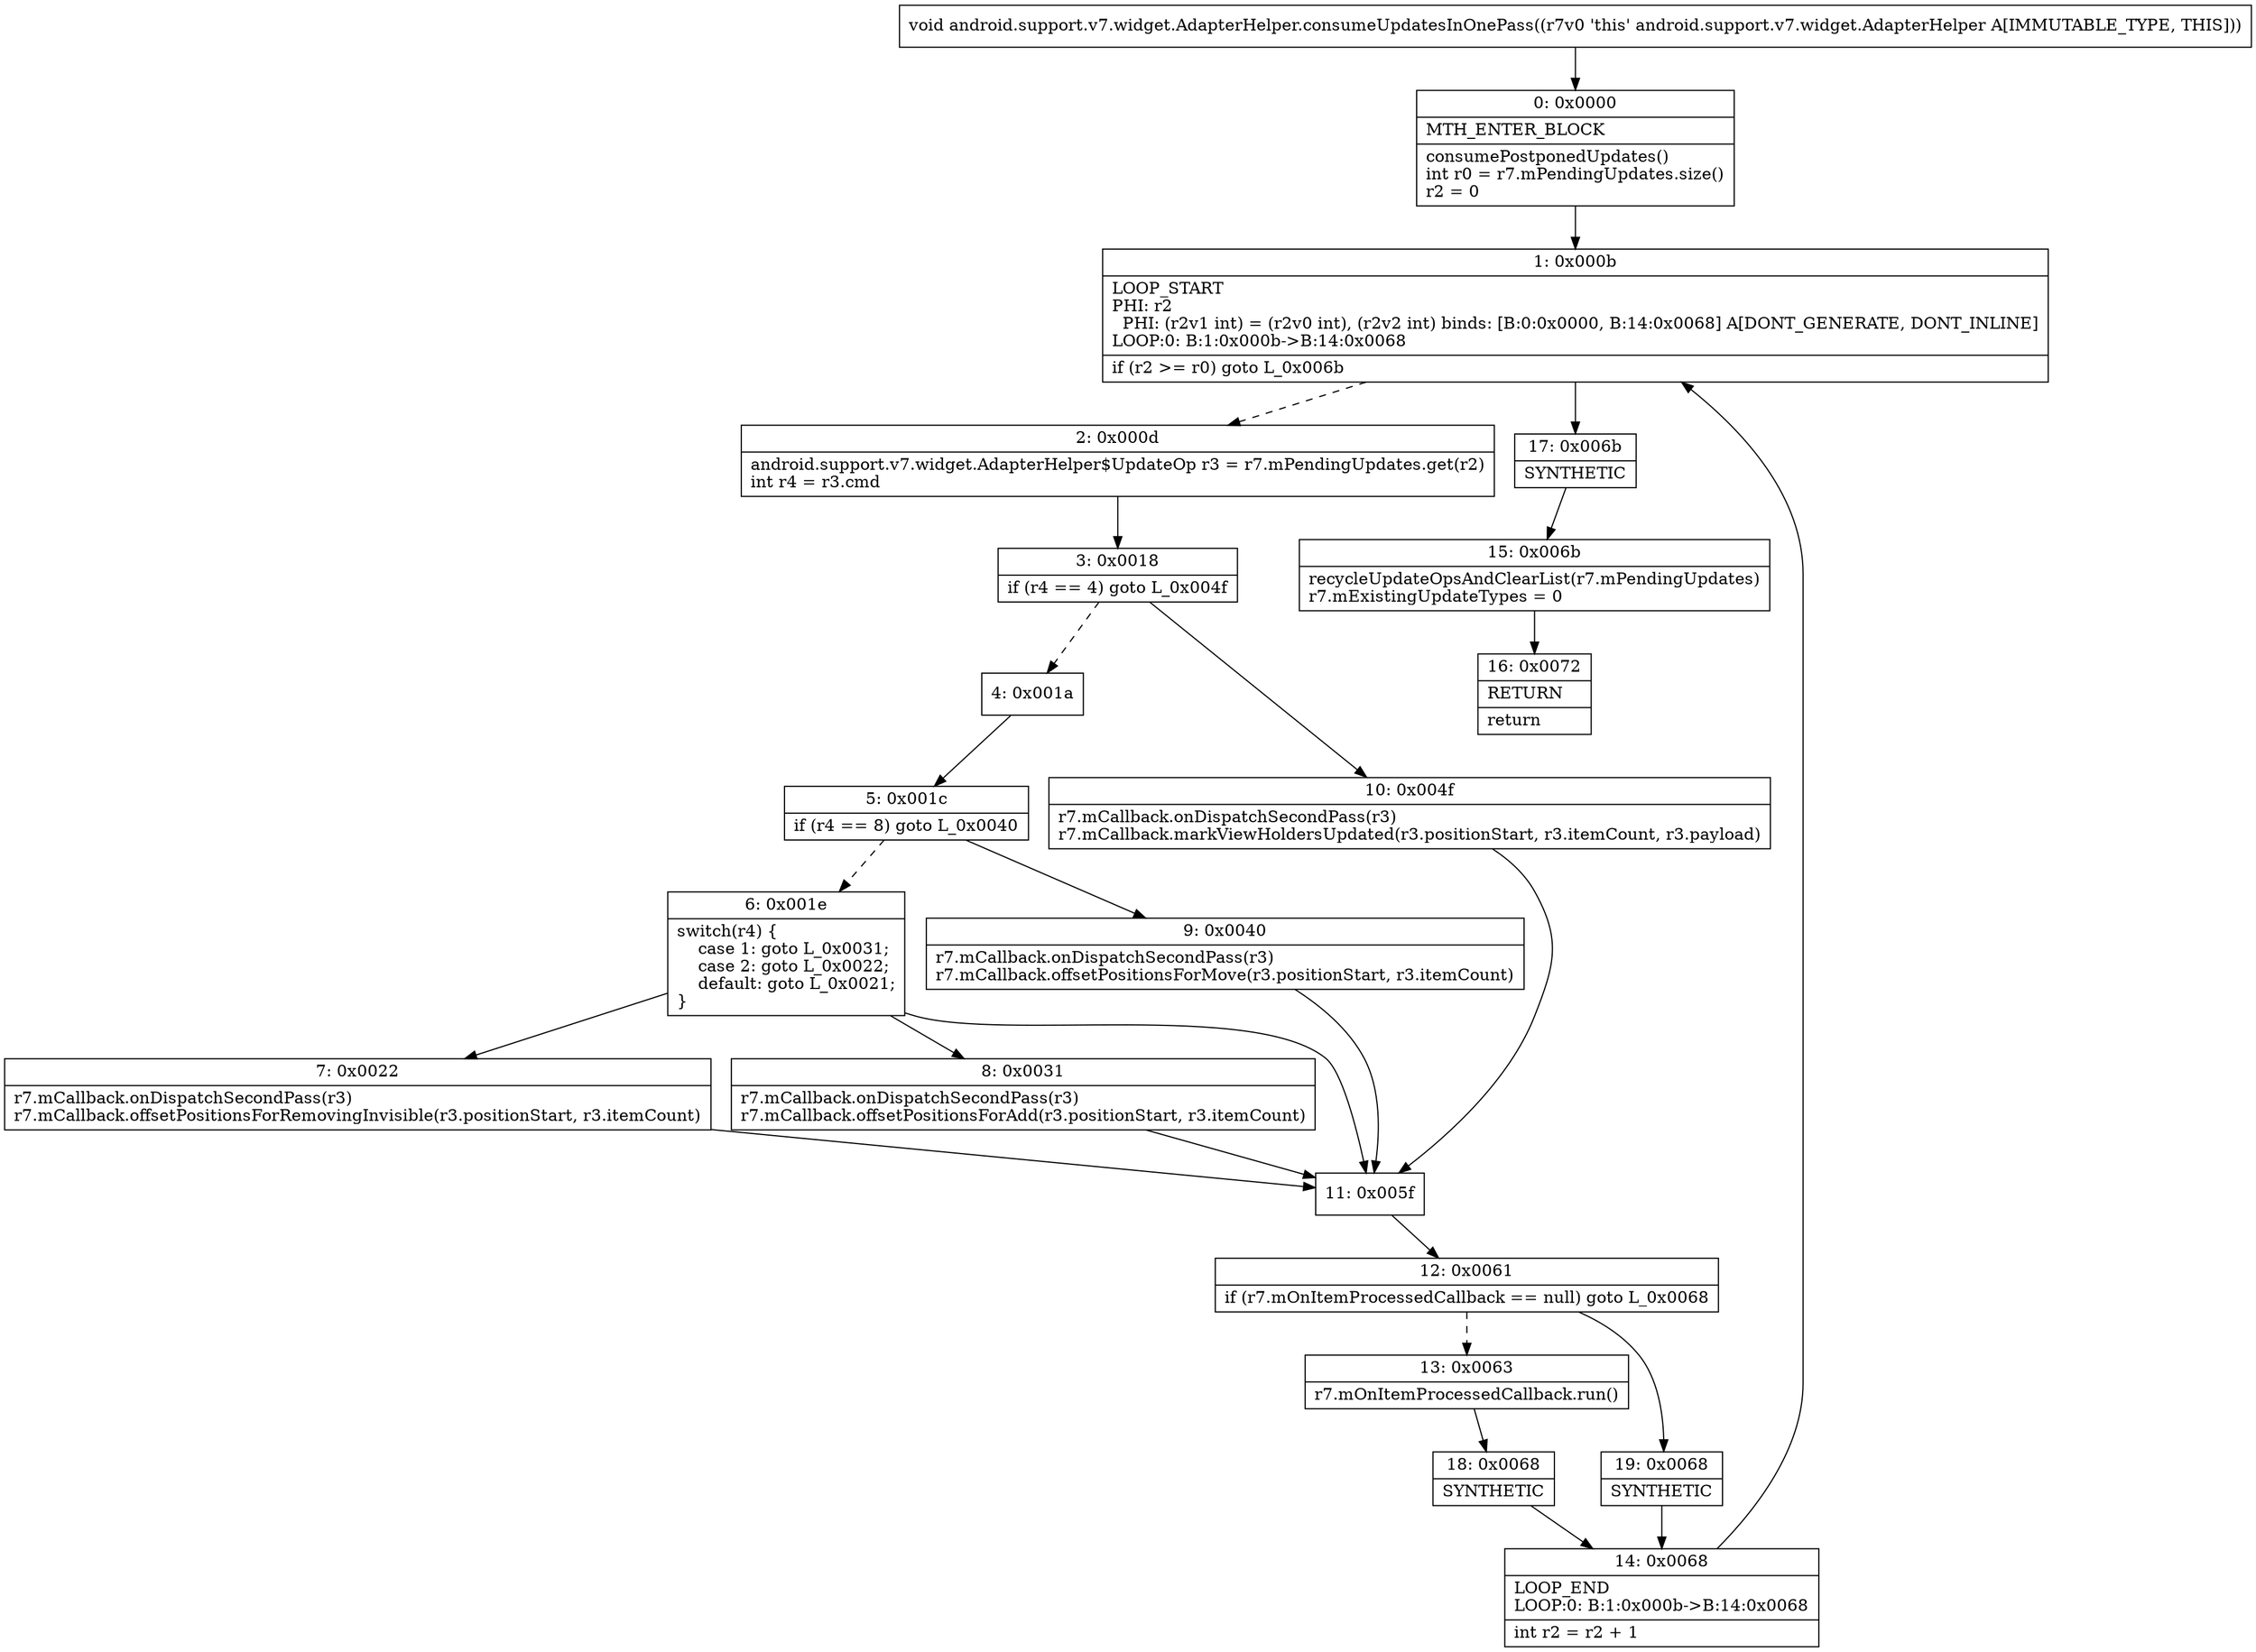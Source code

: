 digraph "CFG forandroid.support.v7.widget.AdapterHelper.consumeUpdatesInOnePass()V" {
Node_0 [shape=record,label="{0\:\ 0x0000|MTH_ENTER_BLOCK\l|consumePostponedUpdates()\lint r0 = r7.mPendingUpdates.size()\lr2 = 0\l}"];
Node_1 [shape=record,label="{1\:\ 0x000b|LOOP_START\lPHI: r2 \l  PHI: (r2v1 int) = (r2v0 int), (r2v2 int) binds: [B:0:0x0000, B:14:0x0068] A[DONT_GENERATE, DONT_INLINE]\lLOOP:0: B:1:0x000b\-\>B:14:0x0068\l|if (r2 \>= r0) goto L_0x006b\l}"];
Node_2 [shape=record,label="{2\:\ 0x000d|android.support.v7.widget.AdapterHelper$UpdateOp r3 = r7.mPendingUpdates.get(r2)\lint r4 = r3.cmd\l}"];
Node_3 [shape=record,label="{3\:\ 0x0018|if (r4 == 4) goto L_0x004f\l}"];
Node_4 [shape=record,label="{4\:\ 0x001a}"];
Node_5 [shape=record,label="{5\:\ 0x001c|if (r4 == 8) goto L_0x0040\l}"];
Node_6 [shape=record,label="{6\:\ 0x001e|switch(r4) \{\l    case 1: goto L_0x0031;\l    case 2: goto L_0x0022;\l    default: goto L_0x0021;\l\}\l}"];
Node_7 [shape=record,label="{7\:\ 0x0022|r7.mCallback.onDispatchSecondPass(r3)\lr7.mCallback.offsetPositionsForRemovingInvisible(r3.positionStart, r3.itemCount)\l}"];
Node_8 [shape=record,label="{8\:\ 0x0031|r7.mCallback.onDispatchSecondPass(r3)\lr7.mCallback.offsetPositionsForAdd(r3.positionStart, r3.itemCount)\l}"];
Node_9 [shape=record,label="{9\:\ 0x0040|r7.mCallback.onDispatchSecondPass(r3)\lr7.mCallback.offsetPositionsForMove(r3.positionStart, r3.itemCount)\l}"];
Node_10 [shape=record,label="{10\:\ 0x004f|r7.mCallback.onDispatchSecondPass(r3)\lr7.mCallback.markViewHoldersUpdated(r3.positionStart, r3.itemCount, r3.payload)\l}"];
Node_11 [shape=record,label="{11\:\ 0x005f}"];
Node_12 [shape=record,label="{12\:\ 0x0061|if (r7.mOnItemProcessedCallback == null) goto L_0x0068\l}"];
Node_13 [shape=record,label="{13\:\ 0x0063|r7.mOnItemProcessedCallback.run()\l}"];
Node_14 [shape=record,label="{14\:\ 0x0068|LOOP_END\lLOOP:0: B:1:0x000b\-\>B:14:0x0068\l|int r2 = r2 + 1\l}"];
Node_15 [shape=record,label="{15\:\ 0x006b|recycleUpdateOpsAndClearList(r7.mPendingUpdates)\lr7.mExistingUpdateTypes = 0\l}"];
Node_16 [shape=record,label="{16\:\ 0x0072|RETURN\l|return\l}"];
Node_17 [shape=record,label="{17\:\ 0x006b|SYNTHETIC\l}"];
Node_18 [shape=record,label="{18\:\ 0x0068|SYNTHETIC\l}"];
Node_19 [shape=record,label="{19\:\ 0x0068|SYNTHETIC\l}"];
MethodNode[shape=record,label="{void android.support.v7.widget.AdapterHelper.consumeUpdatesInOnePass((r7v0 'this' android.support.v7.widget.AdapterHelper A[IMMUTABLE_TYPE, THIS])) }"];
MethodNode -> Node_0;
Node_0 -> Node_1;
Node_1 -> Node_2[style=dashed];
Node_1 -> Node_17;
Node_2 -> Node_3;
Node_3 -> Node_4[style=dashed];
Node_3 -> Node_10;
Node_4 -> Node_5;
Node_5 -> Node_6[style=dashed];
Node_5 -> Node_9;
Node_6 -> Node_7;
Node_6 -> Node_8;
Node_6 -> Node_11;
Node_7 -> Node_11;
Node_8 -> Node_11;
Node_9 -> Node_11;
Node_10 -> Node_11;
Node_11 -> Node_12;
Node_12 -> Node_13[style=dashed];
Node_12 -> Node_19;
Node_13 -> Node_18;
Node_14 -> Node_1;
Node_15 -> Node_16;
Node_17 -> Node_15;
Node_18 -> Node_14;
Node_19 -> Node_14;
}

